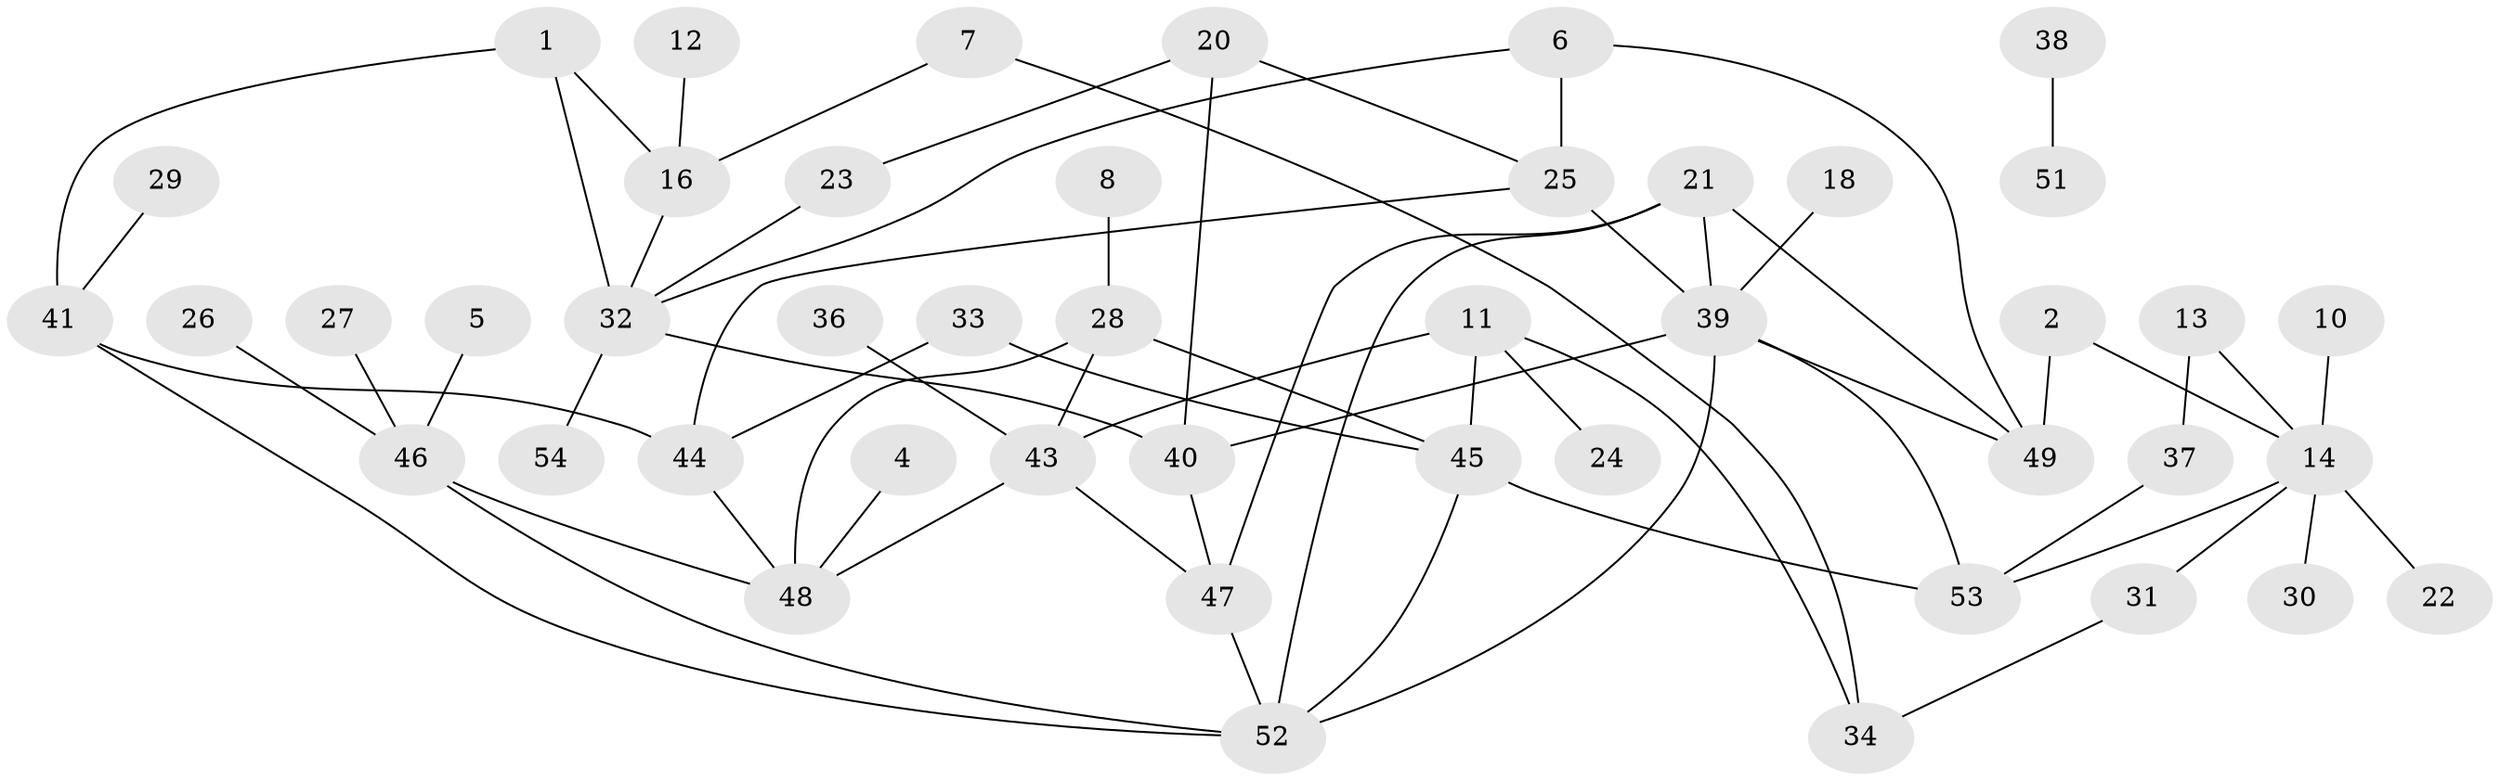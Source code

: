// original degree distribution, {1: 0.2897196261682243, 3: 0.14953271028037382, 2: 0.308411214953271, 7: 0.009345794392523364, 0: 0.056074766355140186, 5: 0.056074766355140186, 4: 0.12149532710280374, 6: 0.009345794392523364}
// Generated by graph-tools (version 1.1) at 2025/49/03/09/25 03:49:13]
// undirected, 46 vertices, 66 edges
graph export_dot {
graph [start="1"]
  node [color=gray90,style=filled];
  1;
  2;
  4;
  5;
  6;
  7;
  8;
  10;
  11;
  12;
  13;
  14;
  16;
  18;
  20;
  21;
  22;
  23;
  24;
  25;
  26;
  27;
  28;
  29;
  30;
  31;
  32;
  33;
  34;
  36;
  37;
  38;
  39;
  40;
  41;
  43;
  44;
  45;
  46;
  47;
  48;
  49;
  51;
  52;
  53;
  54;
  1 -- 16 [weight=1.0];
  1 -- 32 [weight=1.0];
  1 -- 41 [weight=1.0];
  2 -- 14 [weight=1.0];
  2 -- 49 [weight=1.0];
  4 -- 48 [weight=1.0];
  5 -- 46 [weight=1.0];
  6 -- 25 [weight=1.0];
  6 -- 32 [weight=1.0];
  6 -- 49 [weight=1.0];
  7 -- 16 [weight=1.0];
  7 -- 34 [weight=1.0];
  8 -- 28 [weight=1.0];
  10 -- 14 [weight=1.0];
  11 -- 24 [weight=1.0];
  11 -- 34 [weight=1.0];
  11 -- 43 [weight=1.0];
  11 -- 45 [weight=1.0];
  12 -- 16 [weight=1.0];
  13 -- 14 [weight=1.0];
  13 -- 37 [weight=1.0];
  14 -- 22 [weight=1.0];
  14 -- 30 [weight=1.0];
  14 -- 31 [weight=1.0];
  14 -- 53 [weight=1.0];
  16 -- 32 [weight=1.0];
  18 -- 39 [weight=1.0];
  20 -- 23 [weight=1.0];
  20 -- 25 [weight=1.0];
  20 -- 40 [weight=1.0];
  21 -- 39 [weight=1.0];
  21 -- 47 [weight=1.0];
  21 -- 49 [weight=1.0];
  21 -- 52 [weight=1.0];
  23 -- 32 [weight=1.0];
  25 -- 39 [weight=1.0];
  25 -- 44 [weight=1.0];
  26 -- 46 [weight=1.0];
  27 -- 46 [weight=1.0];
  28 -- 43 [weight=1.0];
  28 -- 45 [weight=1.0];
  28 -- 48 [weight=1.0];
  29 -- 41 [weight=1.0];
  31 -- 34 [weight=1.0];
  32 -- 40 [weight=1.0];
  32 -- 54 [weight=1.0];
  33 -- 44 [weight=1.0];
  33 -- 45 [weight=1.0];
  36 -- 43 [weight=1.0];
  37 -- 53 [weight=1.0];
  38 -- 51 [weight=1.0];
  39 -- 40 [weight=1.0];
  39 -- 49 [weight=1.0];
  39 -- 52 [weight=1.0];
  39 -- 53 [weight=1.0];
  40 -- 47 [weight=1.0];
  41 -- 44 [weight=1.0];
  41 -- 52 [weight=1.0];
  43 -- 47 [weight=1.0];
  43 -- 48 [weight=1.0];
  44 -- 48 [weight=1.0];
  45 -- 52 [weight=1.0];
  45 -- 53 [weight=2.0];
  46 -- 48 [weight=1.0];
  46 -- 52 [weight=1.0];
  47 -- 52 [weight=1.0];
}
